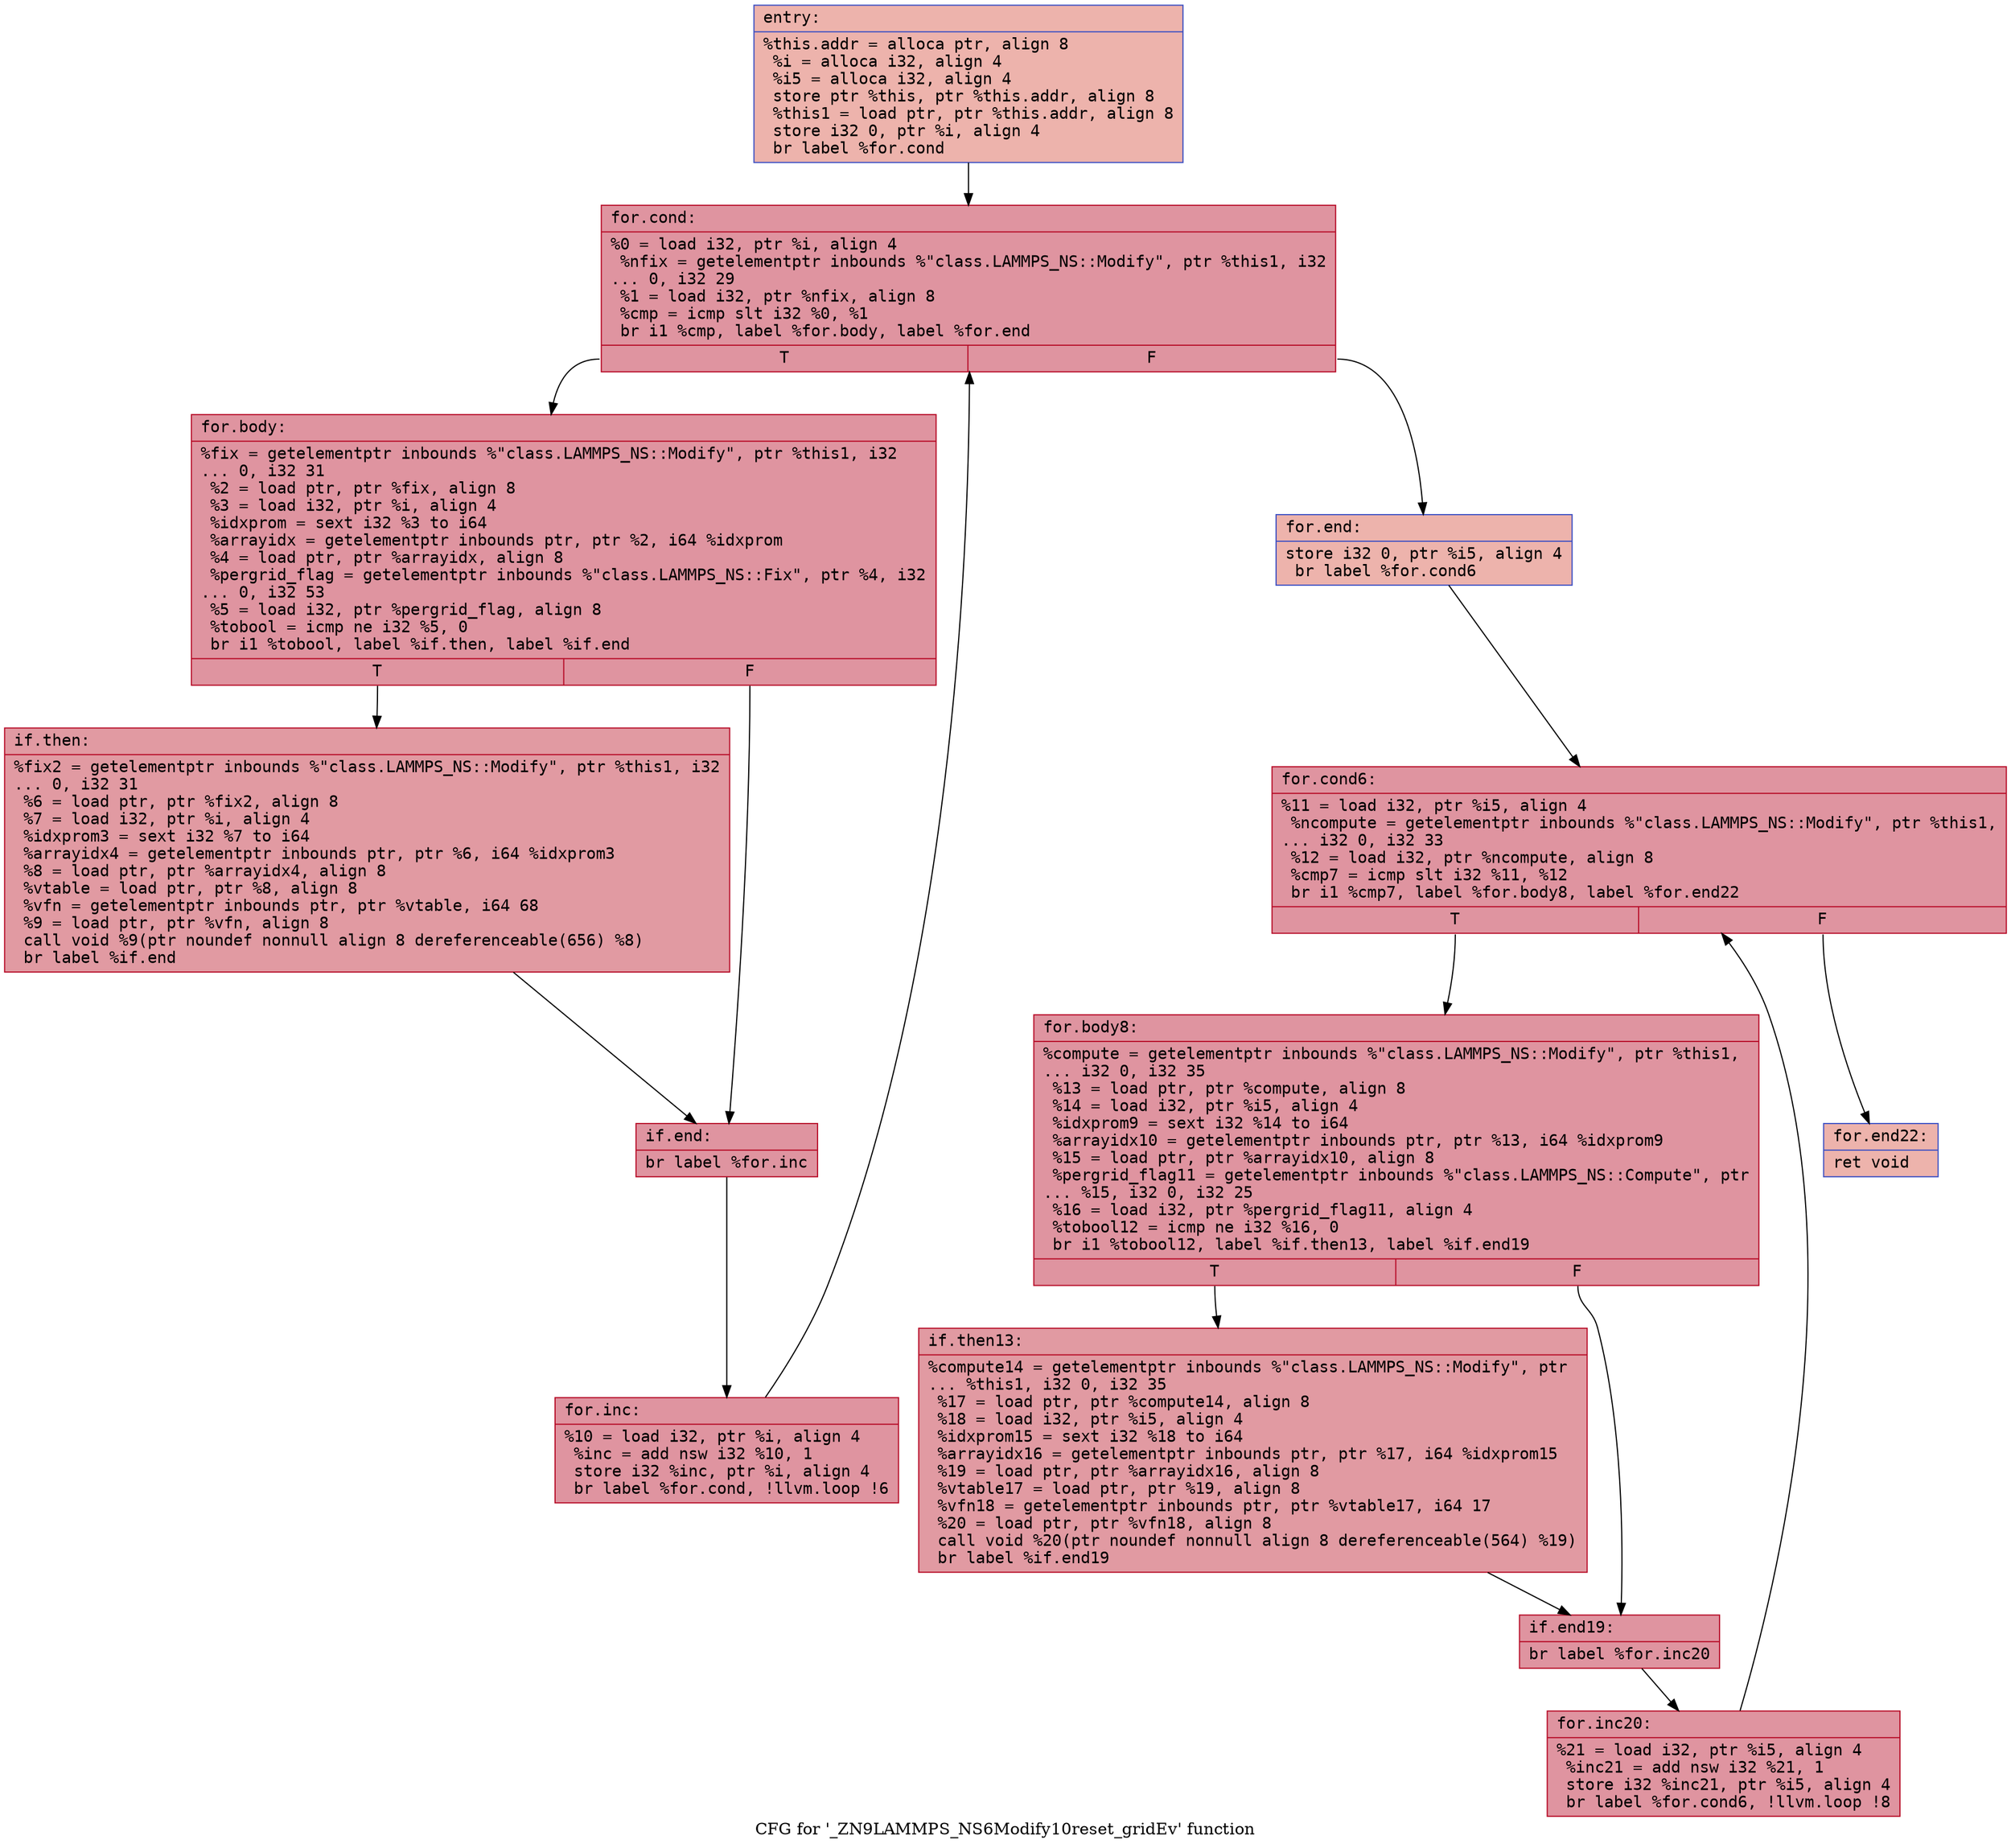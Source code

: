 digraph "CFG for '_ZN9LAMMPS_NS6Modify10reset_gridEv' function" {
	label="CFG for '_ZN9LAMMPS_NS6Modify10reset_gridEv' function";

	Node0x561f1630c0d0 [shape=record,color="#3d50c3ff", style=filled, fillcolor="#d6524470" fontname="Courier",label="{entry:\l|  %this.addr = alloca ptr, align 8\l  %i = alloca i32, align 4\l  %i5 = alloca i32, align 4\l  store ptr %this, ptr %this.addr, align 8\l  %this1 = load ptr, ptr %this.addr, align 8\l  store i32 0, ptr %i, align 4\l  br label %for.cond\l}"];
	Node0x561f1630c0d0 -> Node0x561f1630c4a0[tooltip="entry -> for.cond\nProbability 100.00%" ];
	Node0x561f1630c4a0 [shape=record,color="#b70d28ff", style=filled, fillcolor="#b70d2870" fontname="Courier",label="{for.cond:\l|  %0 = load i32, ptr %i, align 4\l  %nfix = getelementptr inbounds %\"class.LAMMPS_NS::Modify\", ptr %this1, i32\l... 0, i32 29\l  %1 = load i32, ptr %nfix, align 8\l  %cmp = icmp slt i32 %0, %1\l  br i1 %cmp, label %for.body, label %for.end\l|{<s0>T|<s1>F}}"];
	Node0x561f1630c4a0:s0 -> Node0x561f1630c820[tooltip="for.cond -> for.body\nProbability 96.88%" ];
	Node0x561f1630c4a0:s1 -> Node0x561f1630c8a0[tooltip="for.cond -> for.end\nProbability 3.12%" ];
	Node0x561f1630c820 [shape=record,color="#b70d28ff", style=filled, fillcolor="#b70d2870" fontname="Courier",label="{for.body:\l|  %fix = getelementptr inbounds %\"class.LAMMPS_NS::Modify\", ptr %this1, i32\l... 0, i32 31\l  %2 = load ptr, ptr %fix, align 8\l  %3 = load i32, ptr %i, align 4\l  %idxprom = sext i32 %3 to i64\l  %arrayidx = getelementptr inbounds ptr, ptr %2, i64 %idxprom\l  %4 = load ptr, ptr %arrayidx, align 8\l  %pergrid_flag = getelementptr inbounds %\"class.LAMMPS_NS::Fix\", ptr %4, i32\l... 0, i32 53\l  %5 = load i32, ptr %pergrid_flag, align 8\l  %tobool = icmp ne i32 %5, 0\l  br i1 %tobool, label %if.then, label %if.end\l|{<s0>T|<s1>F}}"];
	Node0x561f1630c820:s0 -> Node0x561f1630d070[tooltip="for.body -> if.then\nProbability 62.50%" ];
	Node0x561f1630c820:s1 -> Node0x561f1630d0e0[tooltip="for.body -> if.end\nProbability 37.50%" ];
	Node0x561f1630d070 [shape=record,color="#b70d28ff", style=filled, fillcolor="#bb1b2c70" fontname="Courier",label="{if.then:\l|  %fix2 = getelementptr inbounds %\"class.LAMMPS_NS::Modify\", ptr %this1, i32\l... 0, i32 31\l  %6 = load ptr, ptr %fix2, align 8\l  %7 = load i32, ptr %i, align 4\l  %idxprom3 = sext i32 %7 to i64\l  %arrayidx4 = getelementptr inbounds ptr, ptr %6, i64 %idxprom3\l  %8 = load ptr, ptr %arrayidx4, align 8\l  %vtable = load ptr, ptr %8, align 8\l  %vfn = getelementptr inbounds ptr, ptr %vtable, i64 68\l  %9 = load ptr, ptr %vfn, align 8\l  call void %9(ptr noundef nonnull align 8 dereferenceable(656) %8)\l  br label %if.end\l}"];
	Node0x561f1630d070 -> Node0x561f1630d0e0[tooltip="if.then -> if.end\nProbability 100.00%" ];
	Node0x561f1630d0e0 [shape=record,color="#b70d28ff", style=filled, fillcolor="#b70d2870" fontname="Courier",label="{if.end:\l|  br label %for.inc\l}"];
	Node0x561f1630d0e0 -> Node0x561f1630d960[tooltip="if.end -> for.inc\nProbability 100.00%" ];
	Node0x561f1630d960 [shape=record,color="#b70d28ff", style=filled, fillcolor="#b70d2870" fontname="Courier",label="{for.inc:\l|  %10 = load i32, ptr %i, align 4\l  %inc = add nsw i32 %10, 1\l  store i32 %inc, ptr %i, align 4\l  br label %for.cond, !llvm.loop !6\l}"];
	Node0x561f1630d960 -> Node0x561f1630c4a0[tooltip="for.inc -> for.cond\nProbability 100.00%" ];
	Node0x561f1630c8a0 [shape=record,color="#3d50c3ff", style=filled, fillcolor="#d6524470" fontname="Courier",label="{for.end:\l|  store i32 0, ptr %i5, align 4\l  br label %for.cond6\l}"];
	Node0x561f1630c8a0 -> Node0x561f1630dfe0[tooltip="for.end -> for.cond6\nProbability 100.00%" ];
	Node0x561f1630dfe0 [shape=record,color="#b70d28ff", style=filled, fillcolor="#b70d2870" fontname="Courier",label="{for.cond6:\l|  %11 = load i32, ptr %i5, align 4\l  %ncompute = getelementptr inbounds %\"class.LAMMPS_NS::Modify\", ptr %this1,\l... i32 0, i32 33\l  %12 = load i32, ptr %ncompute, align 8\l  %cmp7 = icmp slt i32 %11, %12\l  br i1 %cmp7, label %for.body8, label %for.end22\l|{<s0>T|<s1>F}}"];
	Node0x561f1630dfe0:s0 -> Node0x561f1630e370[tooltip="for.cond6 -> for.body8\nProbability 96.88%" ];
	Node0x561f1630dfe0:s1 -> Node0x561f1630e3f0[tooltip="for.cond6 -> for.end22\nProbability 3.12%" ];
	Node0x561f1630e370 [shape=record,color="#b70d28ff", style=filled, fillcolor="#b70d2870" fontname="Courier",label="{for.body8:\l|  %compute = getelementptr inbounds %\"class.LAMMPS_NS::Modify\", ptr %this1,\l... i32 0, i32 35\l  %13 = load ptr, ptr %compute, align 8\l  %14 = load i32, ptr %i5, align 4\l  %idxprom9 = sext i32 %14 to i64\l  %arrayidx10 = getelementptr inbounds ptr, ptr %13, i64 %idxprom9\l  %15 = load ptr, ptr %arrayidx10, align 8\l  %pergrid_flag11 = getelementptr inbounds %\"class.LAMMPS_NS::Compute\", ptr\l... %15, i32 0, i32 25\l  %16 = load i32, ptr %pergrid_flag11, align 4\l  %tobool12 = icmp ne i32 %16, 0\l  br i1 %tobool12, label %if.then13, label %if.end19\l|{<s0>T|<s1>F}}"];
	Node0x561f1630e370:s0 -> Node0x561f1630eb20[tooltip="for.body8 -> if.then13\nProbability 62.50%" ];
	Node0x561f1630e370:s1 -> Node0x561f1630eba0[tooltip="for.body8 -> if.end19\nProbability 37.50%" ];
	Node0x561f1630eb20 [shape=record,color="#b70d28ff", style=filled, fillcolor="#bb1b2c70" fontname="Courier",label="{if.then13:\l|  %compute14 = getelementptr inbounds %\"class.LAMMPS_NS::Modify\", ptr\l... %this1, i32 0, i32 35\l  %17 = load ptr, ptr %compute14, align 8\l  %18 = load i32, ptr %i5, align 4\l  %idxprom15 = sext i32 %18 to i64\l  %arrayidx16 = getelementptr inbounds ptr, ptr %17, i64 %idxprom15\l  %19 = load ptr, ptr %arrayidx16, align 8\l  %vtable17 = load ptr, ptr %19, align 8\l  %vfn18 = getelementptr inbounds ptr, ptr %vtable17, i64 17\l  %20 = load ptr, ptr %vfn18, align 8\l  call void %20(ptr noundef nonnull align 8 dereferenceable(564) %19)\l  br label %if.end19\l}"];
	Node0x561f1630eb20 -> Node0x561f1630eba0[tooltip="if.then13 -> if.end19\nProbability 100.00%" ];
	Node0x561f1630eba0 [shape=record,color="#b70d28ff", style=filled, fillcolor="#b70d2870" fontname="Courier",label="{if.end19:\l|  br label %for.inc20\l}"];
	Node0x561f1630eba0 -> Node0x561f1630f420[tooltip="if.end19 -> for.inc20\nProbability 100.00%" ];
	Node0x561f1630f420 [shape=record,color="#b70d28ff", style=filled, fillcolor="#b70d2870" fontname="Courier",label="{for.inc20:\l|  %21 = load i32, ptr %i5, align 4\l  %inc21 = add nsw i32 %21, 1\l  store i32 %inc21, ptr %i5, align 4\l  br label %for.cond6, !llvm.loop !8\l}"];
	Node0x561f1630f420 -> Node0x561f1630dfe0[tooltip="for.inc20 -> for.cond6\nProbability 100.00%" ];
	Node0x561f1630e3f0 [shape=record,color="#3d50c3ff", style=filled, fillcolor="#d6524470" fontname="Courier",label="{for.end22:\l|  ret void\l}"];
}
